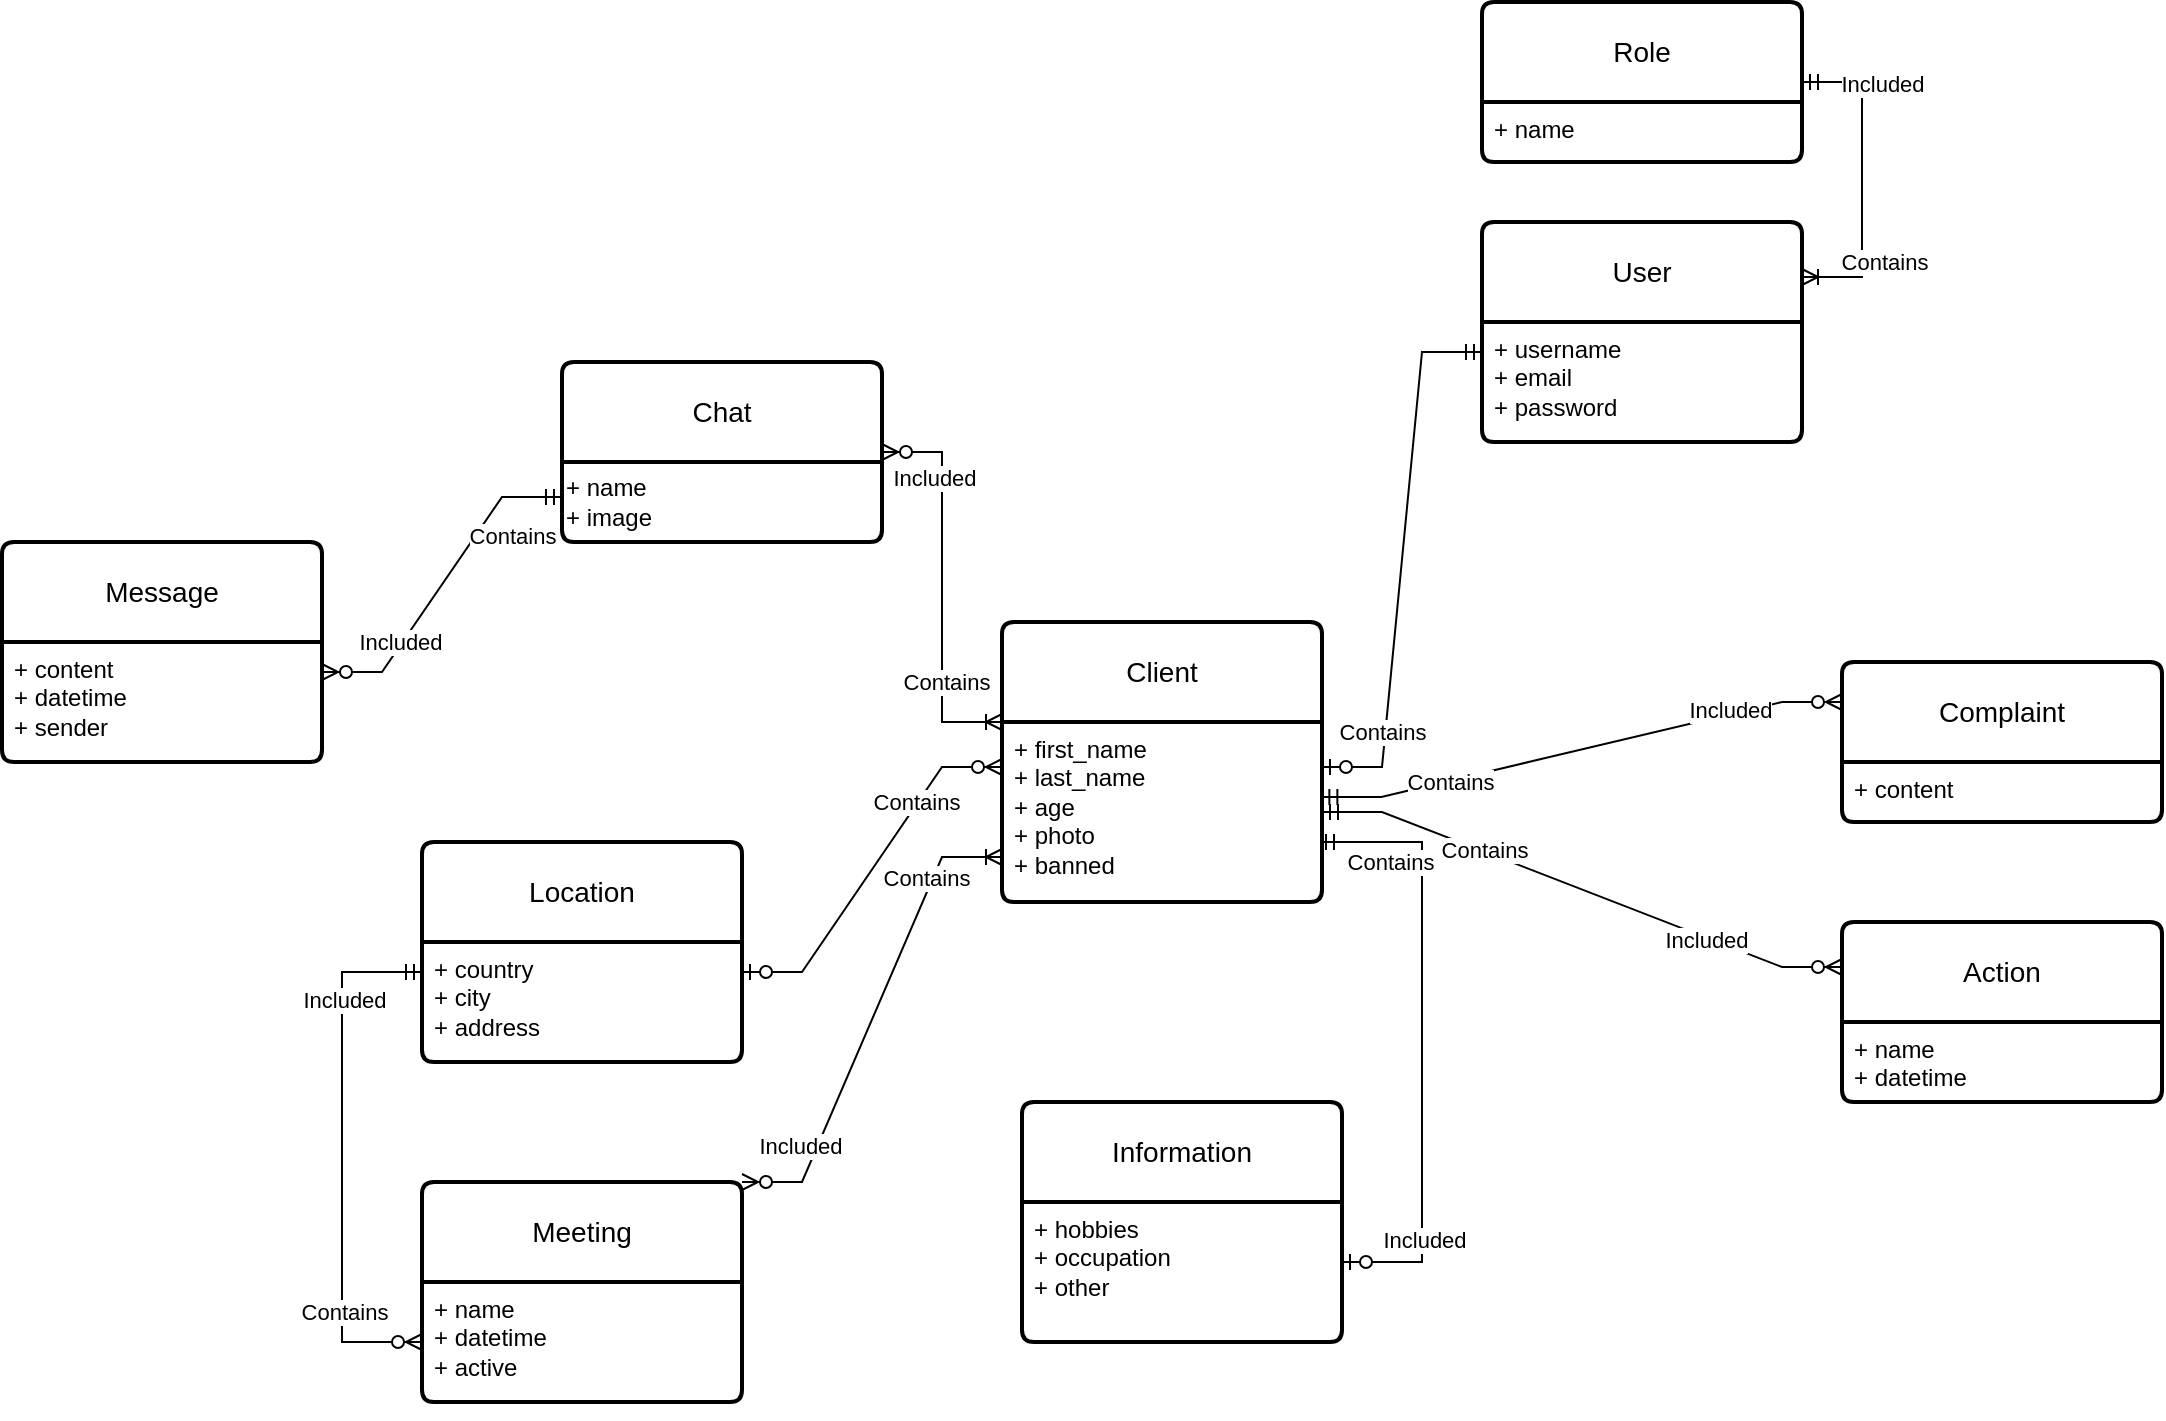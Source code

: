 <mxfile version="21.7.5" type="device">
  <diagram id="R2lEEEUBdFMjLlhIrx00" name="Page-1">
    <mxGraphModel dx="1336" dy="767" grid="1" gridSize="10" guides="1" tooltips="1" connect="1" arrows="1" fold="1" page="1" pageScale="1" pageWidth="850" pageHeight="1100" math="0" shadow="0" extFonts="Permanent Marker^https://fonts.googleapis.com/css?family=Permanent+Marker">
      <root>
        <mxCell id="0" />
        <mxCell id="1" parent="0" />
        <mxCell id="nrqa1FXBkWVdk2U6ALfu-1" value="Message" style="swimlane;childLayout=stackLayout;horizontal=1;startSize=50;horizontalStack=0;rounded=1;fontSize=14;fontStyle=0;strokeWidth=2;resizeParent=0;resizeLast=1;shadow=0;dashed=0;align=center;arcSize=4;whiteSpace=wrap;html=1;" parent="1" vertex="1">
          <mxGeometry x="10" y="360" width="160" height="110" as="geometry">
            <mxRectangle x="265" y="140" width="100" height="50" as="alternateBounds" />
          </mxGeometry>
        </mxCell>
        <mxCell id="nrqa1FXBkWVdk2U6ALfu-2" value="+ content&lt;br&gt;+ datetime&lt;br&gt;+ sender" style="align=left;strokeColor=none;fillColor=none;spacingLeft=4;fontSize=12;verticalAlign=top;resizable=0;rotatable=0;part=1;html=1;" parent="nrqa1FXBkWVdk2U6ALfu-1" vertex="1">
          <mxGeometry y="50" width="160" height="60" as="geometry" />
        </mxCell>
        <mxCell id="nrqa1FXBkWVdk2U6ALfu-3" value="Chat" style="swimlane;childLayout=stackLayout;horizontal=1;startSize=50;horizontalStack=0;rounded=1;fontSize=14;fontStyle=0;strokeWidth=2;resizeParent=0;resizeLast=1;shadow=0;dashed=0;align=center;arcSize=4;whiteSpace=wrap;html=1;" parent="1" vertex="1">
          <mxGeometry x="290" y="270" width="160" height="90" as="geometry" />
        </mxCell>
        <mxCell id="nrqa1FXBkWVdk2U6ALfu-78" value="+ name&lt;br&gt;&lt;div style=&quot;&quot;&gt;&lt;span style=&quot;background-color: initial;&quot;&gt;+ image&lt;/span&gt;&lt;/div&gt;" style="text;html=1;align=left;verticalAlign=middle;resizable=0;points=[];autosize=1;strokeColor=none;fillColor=none;" parent="nrqa1FXBkWVdk2U6ALfu-3" vertex="1">
          <mxGeometry y="50" width="160" height="40" as="geometry" />
        </mxCell>
        <mxCell id="nrqa1FXBkWVdk2U6ALfu-5" value="Meeting" style="swimlane;childLayout=stackLayout;horizontal=1;startSize=50;horizontalStack=0;rounded=1;fontSize=14;fontStyle=0;strokeWidth=2;resizeParent=0;resizeLast=1;shadow=0;dashed=0;align=center;arcSize=4;whiteSpace=wrap;html=1;" parent="1" vertex="1">
          <mxGeometry x="220" y="680" width="160" height="110" as="geometry" />
        </mxCell>
        <mxCell id="nrqa1FXBkWVdk2U6ALfu-6" value="+ name&lt;br&gt;+ datetime&lt;br&gt;+ active" style="align=left;strokeColor=none;fillColor=none;spacingLeft=4;fontSize=12;verticalAlign=top;resizable=0;rotatable=0;part=1;html=1;" parent="nrqa1FXBkWVdk2U6ALfu-5" vertex="1">
          <mxGeometry y="50" width="160" height="60" as="geometry" />
        </mxCell>
        <mxCell id="nrqa1FXBkWVdk2U6ALfu-76" style="edgeStyle=orthogonalEdgeStyle;rounded=0;orthogonalLoop=1;jettySize=auto;html=1;exitX=0.5;exitY=1;exitDx=0;exitDy=0;" parent="nrqa1FXBkWVdk2U6ALfu-5" source="nrqa1FXBkWVdk2U6ALfu-6" target="nrqa1FXBkWVdk2U6ALfu-6" edge="1">
          <mxGeometry relative="1" as="geometry" />
        </mxCell>
        <mxCell id="nrqa1FXBkWVdk2U6ALfu-7" value="Location" style="swimlane;childLayout=stackLayout;horizontal=1;startSize=50;horizontalStack=0;rounded=1;fontSize=14;fontStyle=0;strokeWidth=2;resizeParent=0;resizeLast=1;shadow=0;dashed=0;align=center;arcSize=4;whiteSpace=wrap;html=1;" parent="1" vertex="1">
          <mxGeometry x="220" y="510" width="160" height="110" as="geometry" />
        </mxCell>
        <mxCell id="nrqa1FXBkWVdk2U6ALfu-8" value="+ country&lt;br&gt;+ city&lt;br&gt;+ address" style="align=left;strokeColor=none;fillColor=none;spacingLeft=4;fontSize=12;verticalAlign=top;resizable=0;rotatable=0;part=1;html=1;" parent="nrqa1FXBkWVdk2U6ALfu-7" vertex="1">
          <mxGeometry y="50" width="160" height="60" as="geometry" />
        </mxCell>
        <mxCell id="nrqa1FXBkWVdk2U6ALfu-9" value="Role" style="swimlane;childLayout=stackLayout;horizontal=1;startSize=50;horizontalStack=0;rounded=1;fontSize=14;fontStyle=0;strokeWidth=2;resizeParent=0;resizeLast=1;shadow=0;dashed=0;align=center;arcSize=4;whiteSpace=wrap;html=1;" parent="1" vertex="1">
          <mxGeometry x="750" y="90" width="160" height="80" as="geometry" />
        </mxCell>
        <mxCell id="nrqa1FXBkWVdk2U6ALfu-10" value="+ name" style="align=left;strokeColor=none;fillColor=none;spacingLeft=4;fontSize=12;verticalAlign=top;resizable=0;rotatable=0;part=1;html=1;" parent="nrqa1FXBkWVdk2U6ALfu-9" vertex="1">
          <mxGeometry y="50" width="160" height="30" as="geometry" />
        </mxCell>
        <mxCell id="nrqa1FXBkWVdk2U6ALfu-11" value="User" style="swimlane;childLayout=stackLayout;horizontal=1;startSize=50;horizontalStack=0;rounded=1;fontSize=14;fontStyle=0;strokeWidth=2;resizeParent=0;resizeLast=1;shadow=0;dashed=0;align=center;arcSize=4;whiteSpace=wrap;html=1;" parent="1" vertex="1">
          <mxGeometry x="750" y="200" width="160" height="110" as="geometry" />
        </mxCell>
        <mxCell id="nrqa1FXBkWVdk2U6ALfu-12" value="+ username&lt;br&gt;+ email&lt;br&gt;+ password" style="align=left;strokeColor=none;fillColor=none;spacingLeft=4;fontSize=12;verticalAlign=top;resizable=0;rotatable=0;part=1;html=1;" parent="nrqa1FXBkWVdk2U6ALfu-11" vertex="1">
          <mxGeometry y="50" width="160" height="60" as="geometry" />
        </mxCell>
        <mxCell id="nrqa1FXBkWVdk2U6ALfu-17" value="Action" style="swimlane;childLayout=stackLayout;horizontal=1;startSize=50;horizontalStack=0;rounded=1;fontSize=14;fontStyle=0;strokeWidth=2;resizeParent=0;resizeLast=1;shadow=0;dashed=0;align=center;arcSize=4;whiteSpace=wrap;html=1;" parent="1" vertex="1">
          <mxGeometry x="930" y="550" width="160" height="90" as="geometry" />
        </mxCell>
        <mxCell id="nrqa1FXBkWVdk2U6ALfu-18" value="+ name&lt;br&gt;+ datetime" style="align=left;strokeColor=none;fillColor=none;spacingLeft=4;fontSize=12;verticalAlign=top;resizable=0;rotatable=0;part=1;html=1;" parent="nrqa1FXBkWVdk2U6ALfu-17" vertex="1">
          <mxGeometry y="50" width="160" height="40" as="geometry" />
        </mxCell>
        <mxCell id="nrqa1FXBkWVdk2U6ALfu-61" style="edgeStyle=orthogonalEdgeStyle;rounded=0;orthogonalLoop=1;jettySize=auto;html=1;exitX=0.5;exitY=1;exitDx=0;exitDy=0;" parent="nrqa1FXBkWVdk2U6ALfu-17" source="nrqa1FXBkWVdk2U6ALfu-18" target="nrqa1FXBkWVdk2U6ALfu-18" edge="1">
          <mxGeometry relative="1" as="geometry" />
        </mxCell>
        <mxCell id="nrqa1FXBkWVdk2U6ALfu-19" value="Client" style="swimlane;childLayout=stackLayout;horizontal=1;startSize=50;horizontalStack=0;rounded=1;fontSize=14;fontStyle=0;strokeWidth=2;resizeParent=0;resizeLast=1;shadow=0;dashed=0;align=center;arcSize=4;whiteSpace=wrap;html=1;" parent="1" vertex="1">
          <mxGeometry x="510" y="400" width="160" height="140" as="geometry" />
        </mxCell>
        <mxCell id="nrqa1FXBkWVdk2U6ALfu-20" value="+ first_name&lt;br&gt;+ last_name&lt;br&gt;+ age&lt;br&gt;+ photo&lt;br&gt;+ banned" style="align=left;strokeColor=none;fillColor=none;spacingLeft=4;fontSize=12;verticalAlign=top;resizable=0;rotatable=0;part=1;html=1;" parent="nrqa1FXBkWVdk2U6ALfu-19" vertex="1">
          <mxGeometry y="50" width="160" height="90" as="geometry" />
        </mxCell>
        <mxCell id="nrqa1FXBkWVdk2U6ALfu-28" value="Complaint" style="swimlane;childLayout=stackLayout;horizontal=1;startSize=50;horizontalStack=0;rounded=1;fontSize=14;fontStyle=0;strokeWidth=2;resizeParent=0;resizeLast=1;shadow=0;dashed=0;align=center;arcSize=4;whiteSpace=wrap;html=1;" parent="1" vertex="1">
          <mxGeometry x="930" y="420" width="160" height="80" as="geometry" />
        </mxCell>
        <mxCell id="nrqa1FXBkWVdk2U6ALfu-29" value="+ content" style="align=left;strokeColor=none;fillColor=none;spacingLeft=4;fontSize=12;verticalAlign=top;resizable=0;rotatable=0;part=1;html=1;" parent="nrqa1FXBkWVdk2U6ALfu-28" vertex="1">
          <mxGeometry y="50" width="160" height="30" as="geometry" />
        </mxCell>
        <mxCell id="nrqa1FXBkWVdk2U6ALfu-33" value="" style="edgeStyle=entityRelationEdgeStyle;fontSize=12;html=1;endArrow=ERoneToMany;startArrow=ERmandOne;rounded=0;exitX=1;exitY=0.5;exitDx=0;exitDy=0;entryX=1;entryY=0.25;entryDx=0;entryDy=0;" parent="1" source="nrqa1FXBkWVdk2U6ALfu-9" target="nrqa1FXBkWVdk2U6ALfu-11" edge="1">
          <mxGeometry width="100" height="100" relative="1" as="geometry">
            <mxPoint x="600" y="230" as="sourcePoint" />
            <mxPoint x="1060" y="170" as="targetPoint" />
          </mxGeometry>
        </mxCell>
        <mxCell id="nrqa1FXBkWVdk2U6ALfu-55" value="Contains" style="edgeLabel;html=1;align=center;verticalAlign=middle;resizable=0;points=[];" parent="nrqa1FXBkWVdk2U6ALfu-33" vertex="1" connectable="0">
          <mxGeometry x="-0.641" relative="1" as="geometry">
            <mxPoint x="12" y="90" as="offset" />
          </mxGeometry>
        </mxCell>
        <mxCell id="nrqa1FXBkWVdk2U6ALfu-56" value="Included" style="edgeLabel;html=1;align=center;verticalAlign=middle;resizable=0;points=[];" parent="nrqa1FXBkWVdk2U6ALfu-33" vertex="1" connectable="0">
          <mxGeometry x="0.553" y="2" relative="1" as="geometry">
            <mxPoint x="8" y="-92" as="offset" />
          </mxGeometry>
        </mxCell>
        <mxCell id="nrqa1FXBkWVdk2U6ALfu-62" value="" style="edgeStyle=entityRelationEdgeStyle;fontSize=12;html=1;endArrow=ERoneToMany;startArrow=ERzeroToMany;rounded=0;exitX=1;exitY=0;exitDx=0;exitDy=0;entryX=0;entryY=0.75;entryDx=0;entryDy=0;" parent="1" source="nrqa1FXBkWVdk2U6ALfu-5" target="nrqa1FXBkWVdk2U6ALfu-20" edge="1">
          <mxGeometry width="100" height="100" relative="1" as="geometry">
            <mxPoint x="420" y="670" as="sourcePoint" />
            <mxPoint x="520" y="570" as="targetPoint" />
          </mxGeometry>
        </mxCell>
        <mxCell id="nrqa1FXBkWVdk2U6ALfu-63" value="Contains" style="edgeLabel;html=1;align=center;verticalAlign=middle;resizable=0;points=[];" parent="nrqa1FXBkWVdk2U6ALfu-62" vertex="1" connectable="0">
          <mxGeometry x="0.764" relative="1" as="geometry">
            <mxPoint x="-10" y="10" as="offset" />
          </mxGeometry>
        </mxCell>
        <mxCell id="nrqa1FXBkWVdk2U6ALfu-64" value="Included" style="edgeLabel;html=1;align=center;verticalAlign=middle;resizable=0;points=[];" parent="nrqa1FXBkWVdk2U6ALfu-62" vertex="1" connectable="0">
          <mxGeometry x="-0.754" y="-1" relative="1" as="geometry">
            <mxPoint y="-19" as="offset" />
          </mxGeometry>
        </mxCell>
        <mxCell id="nrqa1FXBkWVdk2U6ALfu-65" value="" style="edgeStyle=entityRelationEdgeStyle;fontSize=12;html=1;endArrow=ERoneToMany;startArrow=ERzeroToMany;rounded=0;exitX=1;exitY=0.5;exitDx=0;exitDy=0;entryX=0;entryY=0;entryDx=0;entryDy=0;" parent="1" source="nrqa1FXBkWVdk2U6ALfu-3" target="nrqa1FXBkWVdk2U6ALfu-20" edge="1">
          <mxGeometry width="100" height="100" relative="1" as="geometry">
            <mxPoint x="440" y="295" as="sourcePoint" />
            <mxPoint x="500" y="530" as="targetPoint" />
            <Array as="points">
              <mxPoint x="470" y="320" />
            </Array>
          </mxGeometry>
        </mxCell>
        <mxCell id="nrqa1FXBkWVdk2U6ALfu-66" value="Contains" style="edgeLabel;html=1;align=center;verticalAlign=middle;resizable=0;points=[];" parent="nrqa1FXBkWVdk2U6ALfu-65" vertex="1" connectable="0">
          <mxGeometry x="0.709" y="-2" relative="1" as="geometry">
            <mxPoint y="-22" as="offset" />
          </mxGeometry>
        </mxCell>
        <mxCell id="nrqa1FXBkWVdk2U6ALfu-67" value="Included" style="edgeLabel;html=1;align=center;verticalAlign=middle;resizable=0;points=[];" parent="nrqa1FXBkWVdk2U6ALfu-65" vertex="1" connectable="0">
          <mxGeometry x="-0.721" y="2" relative="1" as="geometry">
            <mxPoint x="-1" y="15" as="offset" />
          </mxGeometry>
        </mxCell>
        <mxCell id="nrqa1FXBkWVdk2U6ALfu-68" value="" style="edgeStyle=entityRelationEdgeStyle;fontSize=12;html=1;endArrow=ERzeroToMany;startArrow=ERmandOne;rounded=0;exitX=0;exitY=0.75;exitDx=0;exitDy=0;entryX=1;entryY=0.25;entryDx=0;entryDy=0;" parent="1" source="nrqa1FXBkWVdk2U6ALfu-3" target="nrqa1FXBkWVdk2U6ALfu-2" edge="1">
          <mxGeometry width="100" height="100" relative="1" as="geometry">
            <mxPoint x="170" y="500" as="sourcePoint" />
            <mxPoint x="270" y="400" as="targetPoint" />
          </mxGeometry>
        </mxCell>
        <mxCell id="nrqa1FXBkWVdk2U6ALfu-69" value="Included" style="edgeLabel;html=1;align=center;verticalAlign=middle;resizable=0;points=[];" parent="nrqa1FXBkWVdk2U6ALfu-68" vertex="1" connectable="0">
          <mxGeometry x="0.656" y="-1" relative="1" as="geometry">
            <mxPoint x="10" y="-14" as="offset" />
          </mxGeometry>
        </mxCell>
        <mxCell id="nrqa1FXBkWVdk2U6ALfu-70" value="Contains" style="edgeLabel;html=1;align=center;verticalAlign=middle;resizable=0;points=[];" parent="nrqa1FXBkWVdk2U6ALfu-68" vertex="1" connectable="0">
          <mxGeometry x="-0.686" y="-1" relative="1" as="geometry">
            <mxPoint x="1" y="20" as="offset" />
          </mxGeometry>
        </mxCell>
        <mxCell id="nrqa1FXBkWVdk2U6ALfu-71" value="" style="edgeStyle=entityRelationEdgeStyle;fontSize=12;html=1;endArrow=ERzeroToMany;startArrow=ERzeroToOne;rounded=0;entryX=0;entryY=0.25;entryDx=0;entryDy=0;exitX=1;exitY=0.25;exitDx=0;exitDy=0;" parent="1" source="nrqa1FXBkWVdk2U6ALfu-8" target="nrqa1FXBkWVdk2U6ALfu-20" edge="1">
          <mxGeometry width="100" height="100" relative="1" as="geometry">
            <mxPoint x="70" y="750" as="sourcePoint" />
            <mxPoint x="170" y="650" as="targetPoint" />
          </mxGeometry>
        </mxCell>
        <mxCell id="nrqa1FXBkWVdk2U6ALfu-72" value="Contains" style="edgeLabel;html=1;align=center;verticalAlign=middle;resizable=0;points=[];" parent="nrqa1FXBkWVdk2U6ALfu-71" vertex="1" connectable="0">
          <mxGeometry x="0.652" y="1" relative="1" as="geometry">
            <mxPoint x="-11" y="16" as="offset" />
          </mxGeometry>
        </mxCell>
        <mxCell id="nrqa1FXBkWVdk2U6ALfu-73" value="" style="fontSize=12;html=1;endArrow=ERzeroToMany;startArrow=ERmandOne;rounded=0;exitX=0;exitY=0.25;exitDx=0;exitDy=0;edgeStyle=elbowEdgeStyle;entryX=0;entryY=0.5;entryDx=0;entryDy=0;" parent="1" source="nrqa1FXBkWVdk2U6ALfu-8" target="nrqa1FXBkWVdk2U6ALfu-6" edge="1">
          <mxGeometry width="100" height="100" relative="1" as="geometry">
            <mxPoint x="160" y="630" as="sourcePoint" />
            <mxPoint x="210" y="790" as="targetPoint" />
            <Array as="points">
              <mxPoint x="180" y="680" />
            </Array>
          </mxGeometry>
        </mxCell>
        <mxCell id="nrqa1FXBkWVdk2U6ALfu-74" value="Contains" style="edgeLabel;html=1;align=center;verticalAlign=middle;resizable=0;points=[];" parent="nrqa1FXBkWVdk2U6ALfu-73" vertex="1" connectable="0">
          <mxGeometry x="0.726" y="-1" relative="1" as="geometry">
            <mxPoint x="-3" y="-16" as="offset" />
          </mxGeometry>
        </mxCell>
        <mxCell id="nrqa1FXBkWVdk2U6ALfu-75" value="Included" style="edgeLabel;html=1;align=center;verticalAlign=middle;resizable=0;points=[];" parent="nrqa1FXBkWVdk2U6ALfu-73" vertex="1" connectable="0">
          <mxGeometry x="-0.704" y="-1" relative="1" as="geometry">
            <mxPoint y="15" as="offset" />
          </mxGeometry>
        </mxCell>
        <mxCell id="nrqa1FXBkWVdk2U6ALfu-80" value="Information" style="swimlane;childLayout=stackLayout;horizontal=1;startSize=50;horizontalStack=0;rounded=1;fontSize=14;fontStyle=0;strokeWidth=2;resizeParent=0;resizeLast=1;shadow=0;dashed=0;align=center;arcSize=4;whiteSpace=wrap;html=1;" parent="1" vertex="1">
          <mxGeometry x="520" y="640" width="160" height="120" as="geometry" />
        </mxCell>
        <mxCell id="nrqa1FXBkWVdk2U6ALfu-81" value="+ hobbies&lt;br&gt;+ occupation&lt;br&gt;+ other" style="align=left;strokeColor=none;fillColor=none;spacingLeft=4;fontSize=12;verticalAlign=top;resizable=0;rotatable=0;part=1;html=1;" parent="nrqa1FXBkWVdk2U6ALfu-80" vertex="1">
          <mxGeometry y="50" width="160" height="70" as="geometry" />
        </mxCell>
        <mxCell id="nrqa1FXBkWVdk2U6ALfu-82" style="edgeStyle=orthogonalEdgeStyle;rounded=0;orthogonalLoop=1;jettySize=auto;html=1;exitX=0.5;exitY=1;exitDx=0;exitDy=0;" parent="nrqa1FXBkWVdk2U6ALfu-80" source="nrqa1FXBkWVdk2U6ALfu-81" target="nrqa1FXBkWVdk2U6ALfu-81" edge="1">
          <mxGeometry relative="1" as="geometry" />
        </mxCell>
        <mxCell id="nrqa1FXBkWVdk2U6ALfu-83" value="" style="edgeStyle=orthogonalEdgeStyle;fontSize=12;html=1;endArrow=ERzeroToOne;startArrow=ERmandOne;rounded=0;entryX=1;entryY=0.5;entryDx=0;entryDy=0;" parent="1" edge="1">
          <mxGeometry width="100" height="100" relative="1" as="geometry">
            <mxPoint x="680" y="510" as="sourcePoint" />
            <mxPoint x="680" y="720" as="targetPoint" />
            <Array as="points">
              <mxPoint x="670" y="510" />
              <mxPoint x="720" y="510" />
              <mxPoint x="720" y="720" />
            </Array>
          </mxGeometry>
        </mxCell>
        <mxCell id="nrqa1FXBkWVdk2U6ALfu-84" value="Contains" style="edgeLabel;html=1;align=center;verticalAlign=middle;resizable=0;points=[];" parent="nrqa1FXBkWVdk2U6ALfu-83" vertex="1" connectable="0">
          <mxGeometry x="-0.785" y="-2" relative="1" as="geometry">
            <mxPoint x="10" y="8" as="offset" />
          </mxGeometry>
        </mxCell>
        <mxCell id="nrqa1FXBkWVdk2U6ALfu-85" value="Included" style="edgeLabel;html=1;align=center;verticalAlign=middle;resizable=0;points=[];" parent="nrqa1FXBkWVdk2U6ALfu-83" vertex="1" connectable="0">
          <mxGeometry x="0.734" y="1" relative="1" as="geometry">
            <mxPoint y="-10" as="offset" />
          </mxGeometry>
        </mxCell>
        <mxCell id="F_KC9iYM57UXbXRnkltA-1" value="" style="edgeStyle=entityRelationEdgeStyle;fontSize=12;html=1;endArrow=ERzeroToOne;startArrow=ERmandOne;rounded=0;entryX=1;entryY=0.25;entryDx=0;entryDy=0;exitX=0;exitY=0.25;exitDx=0;exitDy=0;" parent="1" source="nrqa1FXBkWVdk2U6ALfu-12" target="nrqa1FXBkWVdk2U6ALfu-20" edge="1">
          <mxGeometry width="100" height="100" relative="1" as="geometry">
            <mxPoint x="620" y="360" as="sourcePoint" />
            <mxPoint x="720" y="260" as="targetPoint" />
          </mxGeometry>
        </mxCell>
        <mxCell id="F_KC9iYM57UXbXRnkltA-2" value="Contains" style="edgeLabel;html=1;align=center;verticalAlign=middle;resizable=0;points=[];" parent="F_KC9iYM57UXbXRnkltA-1" vertex="1" connectable="0">
          <mxGeometry x="0.65" y="-2" relative="1" as="geometry">
            <mxPoint y="-1" as="offset" />
          </mxGeometry>
        </mxCell>
        <mxCell id="JNVwNPYprlm9ay51b37--1" value="" style="edgeStyle=entityRelationEdgeStyle;fontSize=12;html=1;endArrow=ERzeroToMany;startArrow=ERmandOne;rounded=0;exitX=1;exitY=0.5;exitDx=0;exitDy=0;entryX=0;entryY=0.25;entryDx=0;entryDy=0;" edge="1" parent="1" source="nrqa1FXBkWVdk2U6ALfu-20" target="nrqa1FXBkWVdk2U6ALfu-17">
          <mxGeometry width="100" height="100" relative="1" as="geometry">
            <mxPoint x="770" y="520" as="sourcePoint" />
            <mxPoint x="870" y="420" as="targetPoint" />
          </mxGeometry>
        </mxCell>
        <mxCell id="JNVwNPYprlm9ay51b37--5" value="Contains" style="edgeLabel;html=1;align=center;verticalAlign=middle;resizable=0;points=[];" vertex="1" connectable="0" parent="JNVwNPYprlm9ay51b37--1">
          <mxGeometry x="-0.388" y="1" relative="1" as="geometry">
            <mxPoint as="offset" />
          </mxGeometry>
        </mxCell>
        <mxCell id="JNVwNPYprlm9ay51b37--6" value="Included" style="edgeLabel;html=1;align=center;verticalAlign=middle;resizable=0;points=[];" vertex="1" connectable="0" parent="JNVwNPYprlm9ay51b37--1">
          <mxGeometry x="0.488" y="-1" relative="1" as="geometry">
            <mxPoint as="offset" />
          </mxGeometry>
        </mxCell>
        <mxCell id="JNVwNPYprlm9ay51b37--2" value="" style="edgeStyle=entityRelationEdgeStyle;fontSize=12;html=1;endArrow=ERzeroToMany;startArrow=ERmandOne;rounded=0;exitX=0.998;exitY=0.416;exitDx=0;exitDy=0;entryX=0;entryY=0.25;entryDx=0;entryDy=0;exitPerimeter=0;" edge="1" parent="1" source="nrqa1FXBkWVdk2U6ALfu-20" target="nrqa1FXBkWVdk2U6ALfu-28">
          <mxGeometry width="100" height="100" relative="1" as="geometry">
            <mxPoint x="740" y="462" as="sourcePoint" />
            <mxPoint x="1000" y="540" as="targetPoint" />
          </mxGeometry>
        </mxCell>
        <mxCell id="JNVwNPYprlm9ay51b37--3" value="Contains" style="edgeLabel;html=1;align=center;verticalAlign=middle;resizable=0;points=[];" vertex="1" connectable="0" parent="JNVwNPYprlm9ay51b37--2">
          <mxGeometry x="-0.511" relative="1" as="geometry">
            <mxPoint as="offset" />
          </mxGeometry>
        </mxCell>
        <mxCell id="JNVwNPYprlm9ay51b37--4" value="Included" style="edgeLabel;html=1;align=center;verticalAlign=middle;resizable=0;points=[];" vertex="1" connectable="0" parent="JNVwNPYprlm9ay51b37--2">
          <mxGeometry x="0.572" y="2" relative="1" as="geometry">
            <mxPoint as="offset" />
          </mxGeometry>
        </mxCell>
      </root>
    </mxGraphModel>
  </diagram>
</mxfile>
